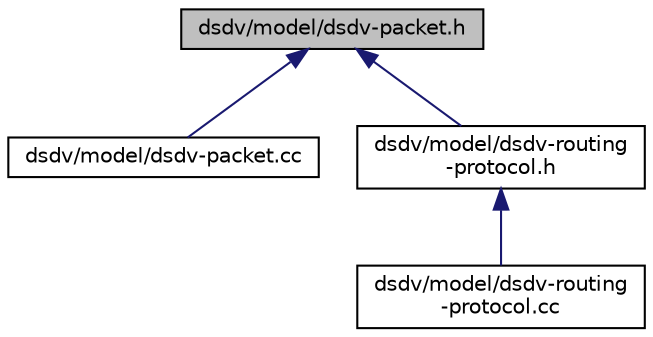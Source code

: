digraph "dsdv/model/dsdv-packet.h"
{
  edge [fontname="Helvetica",fontsize="10",labelfontname="Helvetica",labelfontsize="10"];
  node [fontname="Helvetica",fontsize="10",shape=record];
  Node1 [label="dsdv/model/dsdv-packet.h",height=0.2,width=0.4,color="black", fillcolor="grey75", style="filled", fontcolor="black"];
  Node1 -> Node2 [dir="back",color="midnightblue",fontsize="10",style="solid"];
  Node2 [label="dsdv/model/dsdv-packet.cc",height=0.2,width=0.4,color="black", fillcolor="white", style="filled",URL="$da/d33/dsdv-packet_8cc.html"];
  Node1 -> Node3 [dir="back",color="midnightblue",fontsize="10",style="solid"];
  Node3 [label="dsdv/model/dsdv-routing\l-protocol.h",height=0.2,width=0.4,color="black", fillcolor="white", style="filled",URL="$d3/d78/dsdv-routing-protocol_8h.html"];
  Node3 -> Node4 [dir="back",color="midnightblue",fontsize="10",style="solid"];
  Node4 [label="dsdv/model/dsdv-routing\l-protocol.cc",height=0.2,width=0.4,color="black", fillcolor="white", style="filled",URL="$d1/d92/dsdv-routing-protocol_8cc.html"];
}
